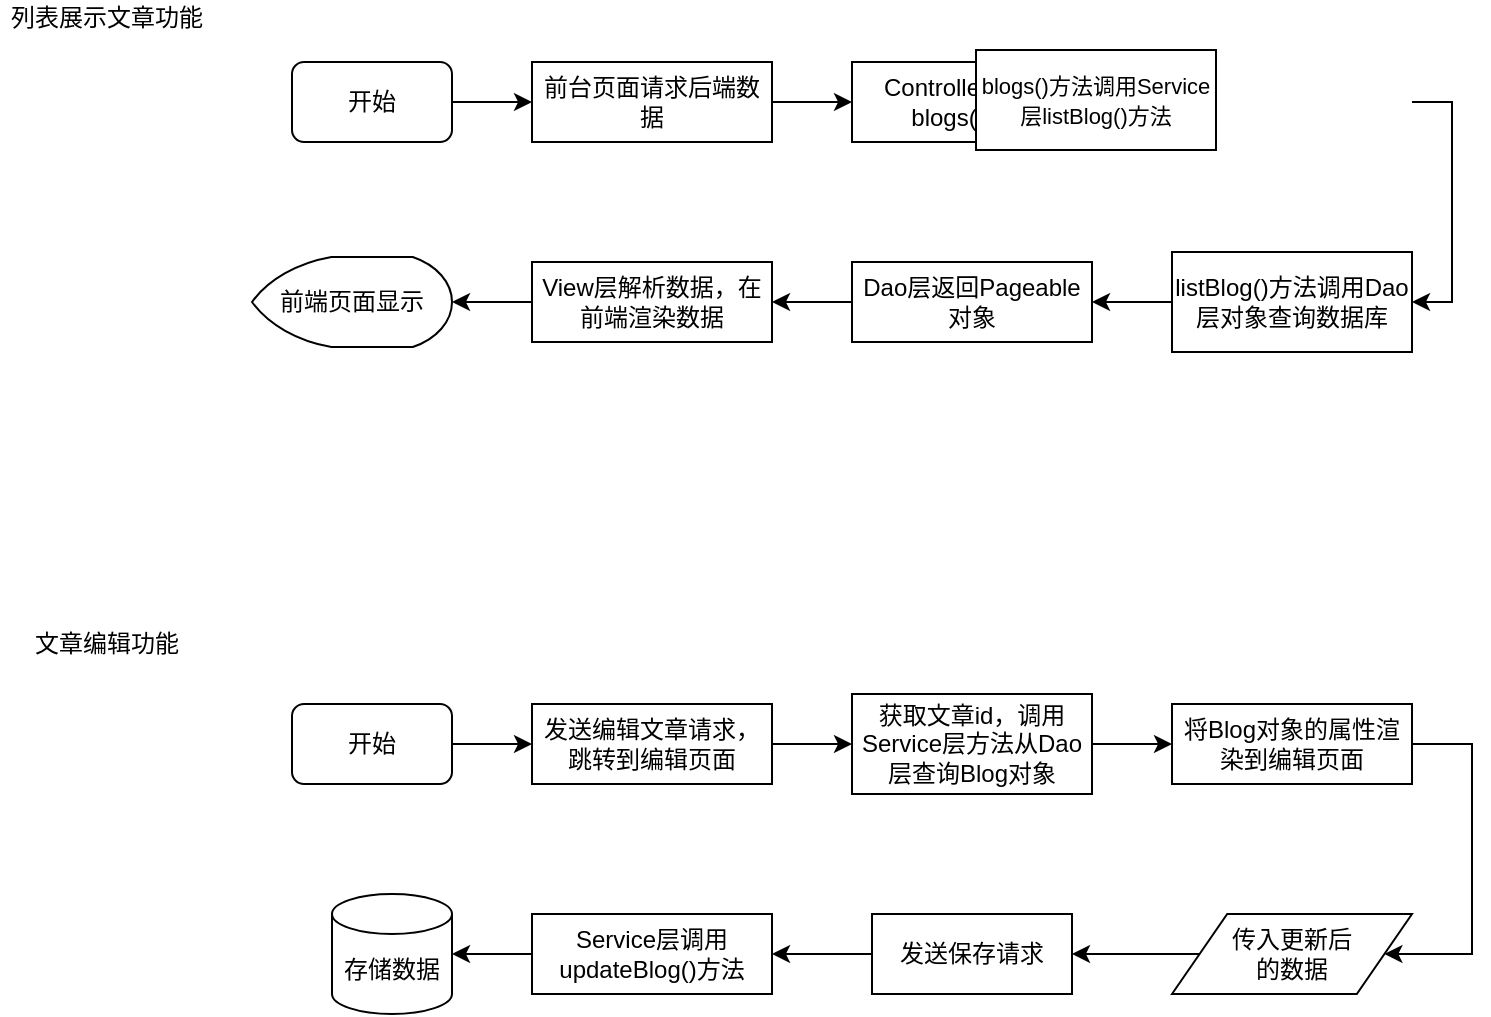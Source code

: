 <mxfile version="18.1.1" type="github">
  <diagram id="C5RBs43oDa-KdzZeNtuy" name="Page-1">
    <mxGraphModel dx="1422" dy="761" grid="0" gridSize="10" guides="1" tooltips="1" connect="1" arrows="1" fold="1" page="1" pageScale="1" pageWidth="1200" pageHeight="1920" math="0" shadow="0">
      <root>
        <mxCell id="WIyWlLk6GJQsqaUBKTNV-0" />
        <mxCell id="WIyWlLk6GJQsqaUBKTNV-1" parent="WIyWlLk6GJQsqaUBKTNV-0" />
        <mxCell id="llNl7VoYxa_XHELYgRbV-3" value="" style="edgeStyle=orthogonalEdgeStyle;rounded=0;orthogonalLoop=1;jettySize=auto;html=1;" edge="1" parent="WIyWlLk6GJQsqaUBKTNV-1" source="WIyWlLk6GJQsqaUBKTNV-3" target="llNl7VoYxa_XHELYgRbV-2">
          <mxGeometry relative="1" as="geometry" />
        </mxCell>
        <mxCell id="WIyWlLk6GJQsqaUBKTNV-3" value="开始" style="rounded=1;whiteSpace=wrap;html=1;fontSize=12;glass=0;strokeWidth=1;shadow=0;" parent="WIyWlLk6GJQsqaUBKTNV-1" vertex="1">
          <mxGeometry x="178" y="41" width="80" height="40" as="geometry" />
        </mxCell>
        <mxCell id="llNl7VoYxa_XHELYgRbV-5" value="" style="edgeStyle=orthogonalEdgeStyle;rounded=0;orthogonalLoop=1;jettySize=auto;html=1;" edge="1" parent="WIyWlLk6GJQsqaUBKTNV-1" source="llNl7VoYxa_XHELYgRbV-2" target="llNl7VoYxa_XHELYgRbV-4">
          <mxGeometry relative="1" as="geometry" />
        </mxCell>
        <mxCell id="llNl7VoYxa_XHELYgRbV-2" value="前台页面请求后端数据" style="whiteSpace=wrap;html=1;rounded=0;glass=0;strokeWidth=1;shadow=0;" vertex="1" parent="WIyWlLk6GJQsqaUBKTNV-1">
          <mxGeometry x="298" y="41" width="120" height="40" as="geometry" />
        </mxCell>
        <mxCell id="llNl7VoYxa_XHELYgRbV-7" value="" style="edgeStyle=orthogonalEdgeStyle;rounded=0;orthogonalLoop=1;jettySize=auto;html=1;" edge="1" parent="WIyWlLk6GJQsqaUBKTNV-1" source="llNl7VoYxa_XHELYgRbV-4">
          <mxGeometry relative="1" as="geometry">
            <mxPoint x="618" y="61" as="targetPoint" />
          </mxGeometry>
        </mxCell>
        <mxCell id="llNl7VoYxa_XHELYgRbV-4" value="Controller层调用blogs()方法" style="whiteSpace=wrap;html=1;rounded=0;glass=0;strokeWidth=1;shadow=0;" vertex="1" parent="WIyWlLk6GJQsqaUBKTNV-1">
          <mxGeometry x="458" y="41" width="120" height="40" as="geometry" />
        </mxCell>
        <mxCell id="llNl7VoYxa_XHELYgRbV-9" value="" style="edgeStyle=orthogonalEdgeStyle;rounded=0;orthogonalLoop=1;jettySize=auto;html=1;" edge="1" parent="WIyWlLk6GJQsqaUBKTNV-1" target="llNl7VoYxa_XHELYgRbV-8">
          <mxGeometry relative="1" as="geometry">
            <mxPoint x="738" y="61" as="sourcePoint" />
            <Array as="points">
              <mxPoint x="758" y="61" />
              <mxPoint x="758" y="161" />
            </Array>
          </mxGeometry>
        </mxCell>
        <mxCell id="llNl7VoYxa_XHELYgRbV-6" value="&lt;font style=&quot;font-size: 11px; line-height: 0.8;&quot;&gt;blogs()方法调用Service层listBlog()方法&lt;/font&gt;" style="whiteSpace=wrap;html=1;rounded=0;glass=0;strokeWidth=1;shadow=0;" vertex="1" parent="WIyWlLk6GJQsqaUBKTNV-1">
          <mxGeometry x="520" y="35" width="120" height="50" as="geometry" />
        </mxCell>
        <mxCell id="llNl7VoYxa_XHELYgRbV-11" value="" style="edgeStyle=orthogonalEdgeStyle;rounded=0;orthogonalLoop=1;jettySize=auto;html=1;fontSize=12;" edge="1" parent="WIyWlLk6GJQsqaUBKTNV-1" source="llNl7VoYxa_XHELYgRbV-8" target="llNl7VoYxa_XHELYgRbV-10">
          <mxGeometry relative="1" as="geometry" />
        </mxCell>
        <mxCell id="llNl7VoYxa_XHELYgRbV-8" value="listBlog()方法调用Dao层对象查询数据库" style="whiteSpace=wrap;html=1;rounded=0;glass=0;strokeWidth=1;shadow=0;" vertex="1" parent="WIyWlLk6GJQsqaUBKTNV-1">
          <mxGeometry x="618" y="136" width="120" height="50" as="geometry" />
        </mxCell>
        <mxCell id="llNl7VoYxa_XHELYgRbV-13" value="" style="edgeStyle=orthogonalEdgeStyle;rounded=0;orthogonalLoop=1;jettySize=auto;html=1;fontSize=12;" edge="1" parent="WIyWlLk6GJQsqaUBKTNV-1" source="llNl7VoYxa_XHELYgRbV-10" target="llNl7VoYxa_XHELYgRbV-12">
          <mxGeometry relative="1" as="geometry" />
        </mxCell>
        <mxCell id="llNl7VoYxa_XHELYgRbV-10" value="Dao层返回Pageable对象" style="whiteSpace=wrap;html=1;rounded=0;glass=0;strokeWidth=1;shadow=0;" vertex="1" parent="WIyWlLk6GJQsqaUBKTNV-1">
          <mxGeometry x="458" y="141" width="120" height="40" as="geometry" />
        </mxCell>
        <mxCell id="llNl7VoYxa_XHELYgRbV-27" style="edgeStyle=orthogonalEdgeStyle;rounded=0;orthogonalLoop=1;jettySize=auto;html=1;entryX=1;entryY=0.5;entryDx=0;entryDy=0;entryPerimeter=0;fontSize=12;" edge="1" parent="WIyWlLk6GJQsqaUBKTNV-1" source="llNl7VoYxa_XHELYgRbV-12" target="llNl7VoYxa_XHELYgRbV-26">
          <mxGeometry relative="1" as="geometry" />
        </mxCell>
        <mxCell id="llNl7VoYxa_XHELYgRbV-12" value="View层解析数据，在前端渲染数据" style="whiteSpace=wrap;html=1;rounded=0;glass=0;strokeWidth=1;shadow=0;" vertex="1" parent="WIyWlLk6GJQsqaUBKTNV-1">
          <mxGeometry x="298" y="141" width="120" height="40" as="geometry" />
        </mxCell>
        <mxCell id="llNl7VoYxa_XHELYgRbV-19" value="" style="edgeStyle=orthogonalEdgeStyle;rounded=0;orthogonalLoop=1;jettySize=auto;html=1;fontSize=12;" edge="1" parent="WIyWlLk6GJQsqaUBKTNV-1" source="llNl7VoYxa_XHELYgRbV-17" target="llNl7VoYxa_XHELYgRbV-18">
          <mxGeometry relative="1" as="geometry" />
        </mxCell>
        <mxCell id="llNl7VoYxa_XHELYgRbV-17" value="开始" style="rounded=1;whiteSpace=wrap;html=1;fontSize=12;glass=0;strokeWidth=1;shadow=0;" vertex="1" parent="WIyWlLk6GJQsqaUBKTNV-1">
          <mxGeometry x="178" y="362" width="80" height="40" as="geometry" />
        </mxCell>
        <mxCell id="llNl7VoYxa_XHELYgRbV-21" value="" style="edgeStyle=orthogonalEdgeStyle;rounded=0;orthogonalLoop=1;jettySize=auto;html=1;fontSize=12;" edge="1" parent="WIyWlLk6GJQsqaUBKTNV-1" source="llNl7VoYxa_XHELYgRbV-18" target="llNl7VoYxa_XHELYgRbV-20">
          <mxGeometry relative="1" as="geometry" />
        </mxCell>
        <mxCell id="llNl7VoYxa_XHELYgRbV-18" value="发送编辑文章请求，跳转到编辑页面" style="whiteSpace=wrap;html=1;rounded=0;glass=0;strokeWidth=1;shadow=0;" vertex="1" parent="WIyWlLk6GJQsqaUBKTNV-1">
          <mxGeometry x="298" y="362" width="120" height="40" as="geometry" />
        </mxCell>
        <mxCell id="llNl7VoYxa_XHELYgRbV-23" value="" style="edgeStyle=orthogonalEdgeStyle;rounded=0;orthogonalLoop=1;jettySize=auto;html=1;fontSize=12;" edge="1" parent="WIyWlLk6GJQsqaUBKTNV-1" source="llNl7VoYxa_XHELYgRbV-20" target="llNl7VoYxa_XHELYgRbV-22">
          <mxGeometry relative="1" as="geometry" />
        </mxCell>
        <mxCell id="llNl7VoYxa_XHELYgRbV-20" value="获取文章id，调用Service层方法从Dao层查询Blog对象" style="whiteSpace=wrap;html=1;rounded=0;glass=0;strokeWidth=1;shadow=0;" vertex="1" parent="WIyWlLk6GJQsqaUBKTNV-1">
          <mxGeometry x="458" y="357" width="120" height="50" as="geometry" />
        </mxCell>
        <mxCell id="llNl7VoYxa_XHELYgRbV-25" value="" style="edgeStyle=orthogonalEdgeStyle;rounded=0;orthogonalLoop=1;jettySize=auto;html=1;fontSize=12;exitX=1;exitY=0.5;exitDx=0;exitDy=0;entryX=1;entryY=0.5;entryDx=0;entryDy=0;" edge="1" parent="WIyWlLk6GJQsqaUBKTNV-1" source="llNl7VoYxa_XHELYgRbV-22" target="llNl7VoYxa_XHELYgRbV-30">
          <mxGeometry relative="1" as="geometry">
            <mxPoint x="728" y="487" as="targetPoint" />
            <Array as="points">
              <mxPoint x="768" y="382" />
              <mxPoint x="768" y="487" />
            </Array>
          </mxGeometry>
        </mxCell>
        <mxCell id="llNl7VoYxa_XHELYgRbV-22" value="将Blog对象的属性渲染到编辑页面" style="whiteSpace=wrap;html=1;rounded=0;glass=0;strokeWidth=1;shadow=0;" vertex="1" parent="WIyWlLk6GJQsqaUBKTNV-1">
          <mxGeometry x="618" y="362" width="120" height="40" as="geometry" />
        </mxCell>
        <mxCell id="llNl7VoYxa_XHELYgRbV-29" value="" style="edgeStyle=orthogonalEdgeStyle;rounded=0;orthogonalLoop=1;jettySize=auto;html=1;fontSize=12;exitX=0;exitY=0.5;exitDx=0;exitDy=0;" edge="1" parent="WIyWlLk6GJQsqaUBKTNV-1" source="llNl7VoYxa_XHELYgRbV-30" target="llNl7VoYxa_XHELYgRbV-28">
          <mxGeometry relative="1" as="geometry">
            <mxPoint x="628" y="487" as="sourcePoint" />
          </mxGeometry>
        </mxCell>
        <mxCell id="llNl7VoYxa_XHELYgRbV-26" value="前端页面显示" style="strokeWidth=1;html=1;shape=mxgraph.flowchart.display;whiteSpace=wrap;rounded=0;fontSize=12;" vertex="1" parent="WIyWlLk6GJQsqaUBKTNV-1">
          <mxGeometry x="158" y="138.5" width="100" height="45" as="geometry" />
        </mxCell>
        <mxCell id="llNl7VoYxa_XHELYgRbV-32" value="" style="edgeStyle=orthogonalEdgeStyle;rounded=0;orthogonalLoop=1;jettySize=auto;html=1;fontSize=12;" edge="1" parent="WIyWlLk6GJQsqaUBKTNV-1" source="llNl7VoYxa_XHELYgRbV-28" target="llNl7VoYxa_XHELYgRbV-31">
          <mxGeometry relative="1" as="geometry" />
        </mxCell>
        <mxCell id="llNl7VoYxa_XHELYgRbV-28" value="发送保存请求" style="whiteSpace=wrap;html=1;rounded=0;glass=0;strokeWidth=1;shadow=0;" vertex="1" parent="WIyWlLk6GJQsqaUBKTNV-1">
          <mxGeometry x="468" y="467" width="100" height="40" as="geometry" />
        </mxCell>
        <mxCell id="llNl7VoYxa_XHELYgRbV-30" value="传入更新后&lt;br&gt;的数据" style="shape=parallelogram;html=1;strokeWidth=1;perimeter=parallelogramPerimeter;whiteSpace=wrap;rounded=0;arcSize=12;size=0.23;fontSize=12;" vertex="1" parent="WIyWlLk6GJQsqaUBKTNV-1">
          <mxGeometry x="618" y="467" width="120" height="40" as="geometry" />
        </mxCell>
        <mxCell id="llNl7VoYxa_XHELYgRbV-36" value="" style="edgeStyle=orthogonalEdgeStyle;rounded=0;orthogonalLoop=1;jettySize=auto;html=1;fontSize=12;" edge="1" parent="WIyWlLk6GJQsqaUBKTNV-1" source="llNl7VoYxa_XHELYgRbV-31" target="llNl7VoYxa_XHELYgRbV-35">
          <mxGeometry relative="1" as="geometry" />
        </mxCell>
        <mxCell id="llNl7VoYxa_XHELYgRbV-31" value="Service层调用updateBlog()方法" style="whiteSpace=wrap;html=1;rounded=0;glass=0;strokeWidth=1;shadow=0;" vertex="1" parent="WIyWlLk6GJQsqaUBKTNV-1">
          <mxGeometry x="298" y="467" width="120" height="40" as="geometry" />
        </mxCell>
        <mxCell id="llNl7VoYxa_XHELYgRbV-35" value="&lt;br&gt;存储数据" style="strokeWidth=1;html=1;shape=mxgraph.flowchart.database;whiteSpace=wrap;rounded=0;fontSize=12;" vertex="1" parent="WIyWlLk6GJQsqaUBKTNV-1">
          <mxGeometry x="198" y="457" width="60" height="60" as="geometry" />
        </mxCell>
        <mxCell id="llNl7VoYxa_XHELYgRbV-37" value="列表展示文章功能" style="text;html=1;align=center;verticalAlign=middle;resizable=0;points=[];autosize=1;strokeColor=none;fillColor=none;fontSize=12;" vertex="1" parent="WIyWlLk6GJQsqaUBKTNV-1">
          <mxGeometry x="32" y="10" width="106" height="18" as="geometry" />
        </mxCell>
        <mxCell id="llNl7VoYxa_XHELYgRbV-38" value="文章编辑功能" style="text;html=1;align=center;verticalAlign=middle;resizable=0;points=[];autosize=1;strokeColor=none;fillColor=none;fontSize=12;" vertex="1" parent="WIyWlLk6GJQsqaUBKTNV-1">
          <mxGeometry x="44" y="323" width="82" height="18" as="geometry" />
        </mxCell>
      </root>
    </mxGraphModel>
  </diagram>
</mxfile>
